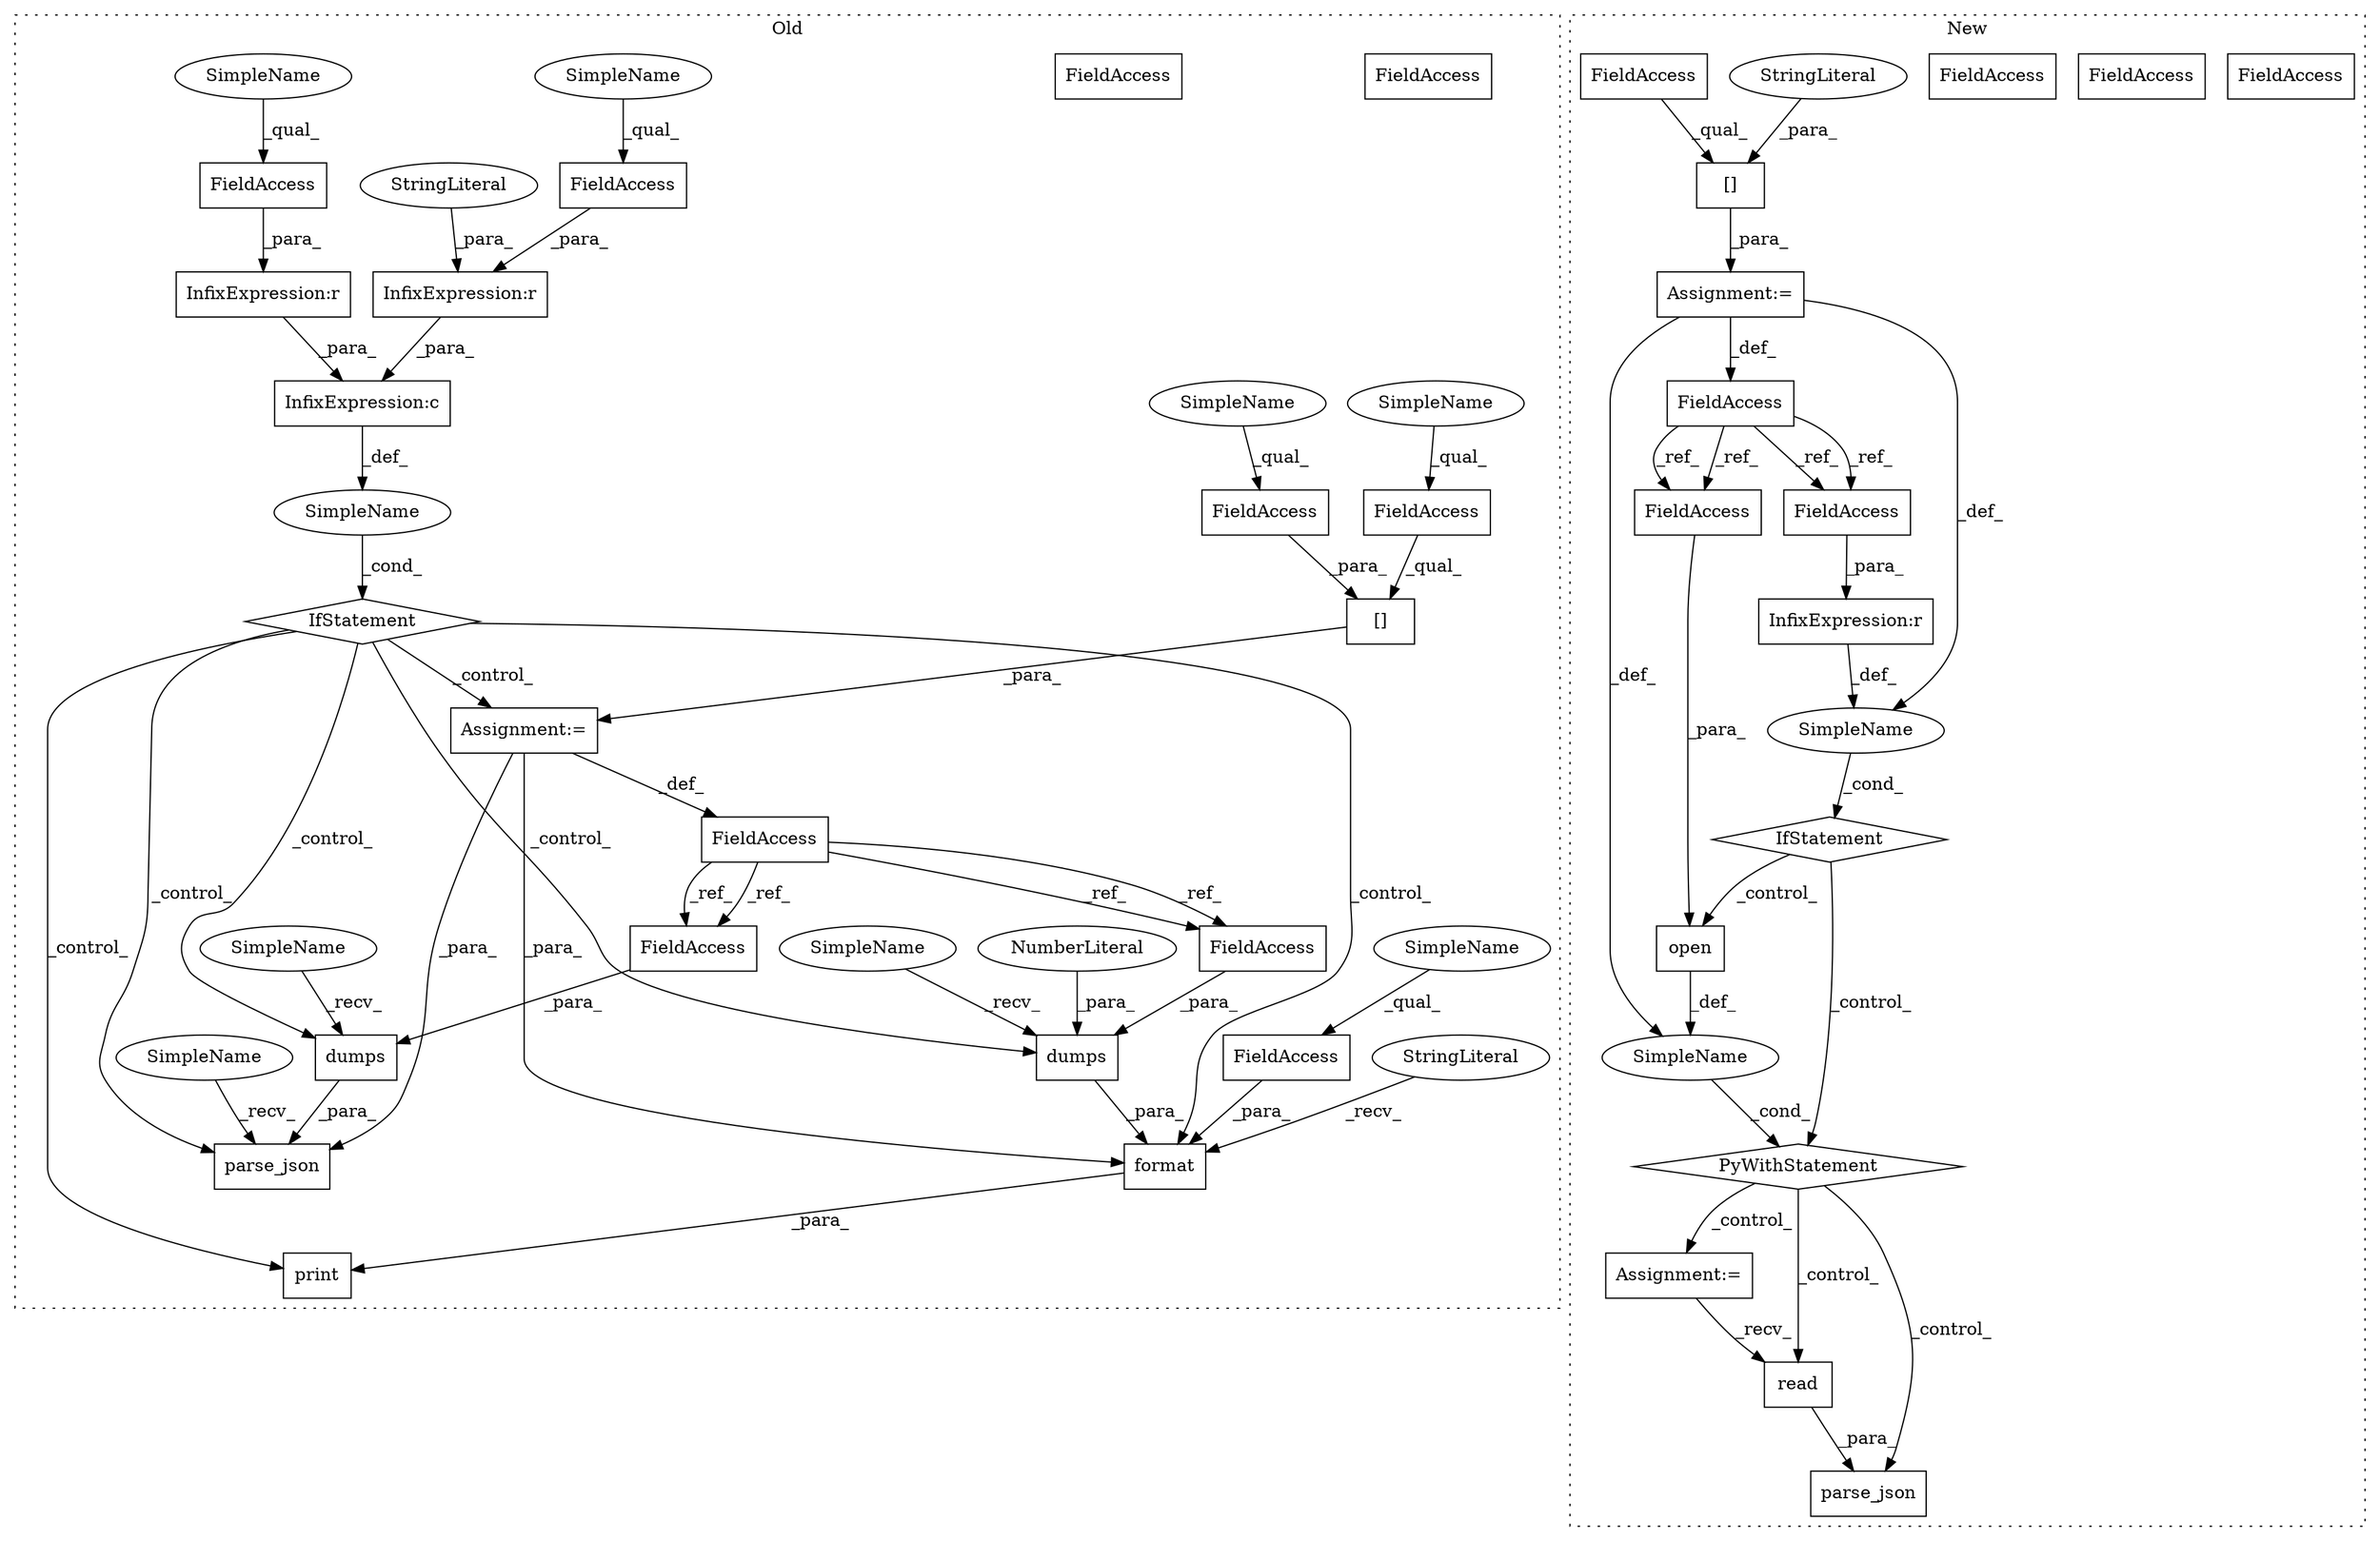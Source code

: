 digraph G {
subgraph cluster0 {
1 [label="dumps" a="32" s="38692,38706" l="6,1" shape="box"];
6 [label="print" a="32" s="38608,38708" l="6,1" shape="box"];
7 [label="NumberLiteral" a="34" s="38705" l="1" shape="ellipse"];
8 [label="Assignment:=" a="7" s="38518" l="1" shape="box"];
9 [label="[]" a="2" s="38519,38549" l="16,1" shape="box"];
11 [label="InfixExpression:r" a="27" s="38493" l="4" shape="box"];
12 [label="InfixExpression:r" a="27" s="38465" l="4" shape="box"];
13 [label="InfixExpression:c" a="27" s="38474" l="4" shape="box"];
15 [label="FieldAccess" a="22" s="38451" l="14" shape="box"];
16 [label="FieldAccess" a="22" s="38535" l="14" shape="box"];
18 [label="FieldAccess" a="22" s="38672" l="14" shape="box"];
19 [label="FieldAccess" a="22" s="38698" l="6" shape="box"];
20 [label="FieldAccess" a="22" s="38512" l="6" shape="box"];
21 [label="FieldAccess" a="22" s="38479" l="14" shape="box"];
22 [label="FieldAccess" a="22" s="38519" l="15" shape="box"];
23 [label="FieldAccess" a="22" s="38590" l="6" shape="box"];
26 [label="dumps" a="32" s="38584,38596" l="6,1" shape="box"];
27 [label="format" a="32" s="38665,38707" l="7,1" shape="box"];
28 [label="IfStatement" a="25" s="38446,38500" l="4,2" shape="diamond"];
31 [label="SimpleName" a="42" s="" l="" shape="ellipse"];
33 [label="parse_json" a="32" s="38568,38597" l="11,1" shape="box"];
38 [label="StringLiteral" a="45" s="38497" l="2" shape="ellipse"];
39 [label="StringLiteral" a="45" s="38614" l="50" shape="ellipse"];
43 [label="SimpleName" a="42" s="38672" l="7" shape="ellipse"];
44 [label="SimpleName" a="42" s="38560" l="7" shape="ellipse"];
45 [label="SimpleName" a="42" s="38479" l="7" shape="ellipse"];
46 [label="SimpleName" a="42" s="38519" l="7" shape="ellipse"];
47 [label="SimpleName" a="42" s="38451" l="7" shape="ellipse"];
48 [label="SimpleName" a="42" s="38535" l="7" shape="ellipse"];
49 [label="FieldAccess" a="22" s="38698" l="6" shape="box"];
50 [label="FieldAccess" a="22" s="38590" l="6" shape="box"];
51 [label="SimpleName" a="42" s="38579" l="4" shape="ellipse"];
52 [label="SimpleName" a="42" s="38687" l="4" shape="ellipse"];
label = "Old";
style="dotted";
}
subgraph cluster1 {
2 [label="open" a="32" s="38377,38388" l="5,1" shape="box"];
3 [label="PyWithStatement" a="104" s="38367,38389" l="10,2" shape="diamond"];
4 [label="SimpleName" a="42" s="" l="" shape="ellipse"];
5 [label="Assignment:=" a="7" s="38410" l="1" shape="box"];
10 [label="InfixExpression:r" a="27" s="38347" l="4" shape="box"];
14 [label="read" a="32" s="38444" l="6" shape="box"];
17 [label="FieldAccess" a="22" s="38382" l="6" shape="box"];
24 [label="FieldAccess" a="22" s="38341" l="6" shape="box"];
25 [label="FieldAccess" a="22" s="38073" l="6" shape="box"];
29 [label="IfStatement" a="25" s="38337,38355" l="4,2" shape="diamond"];
30 [label="SimpleName" a="42" s="" l="" shape="ellipse"];
32 [label="parse_json" a="32" s="38431,38450" l="11,1" shape="box"];
34 [label="Assignment:=" a="7" s="38079" l="1" shape="box"];
35 [label="[]" a="2" s="38080,38095" l="5,1" shape="box"];
36 [label="FieldAccess" a="22" s="38080" l="4" shape="box"];
37 [label="StringLiteral" a="45" s="38085" l="10" shape="ellipse"];
40 [label="FieldAccess" a="22" s="38080" l="4" shape="box"];
41 [label="FieldAccess" a="22" s="38382" l="6" shape="box"];
42 [label="FieldAccess" a="22" s="38341" l="6" shape="box"];
label = "New";
style="dotted";
}
1 -> 27 [label="_para_"];
2 -> 4 [label="_def_"];
3 -> 32 [label="_control_"];
3 -> 5 [label="_control_"];
3 -> 14 [label="_control_"];
4 -> 3 [label="_cond_"];
5 -> 14 [label="_recv_"];
7 -> 1 [label="_para_"];
8 -> 33 [label="_para_"];
8 -> 20 [label="_def_"];
8 -> 27 [label="_para_"];
9 -> 8 [label="_para_"];
10 -> 30 [label="_def_"];
11 -> 13 [label="_para_"];
12 -> 13 [label="_para_"];
13 -> 31 [label="_def_"];
14 -> 32 [label="_para_"];
15 -> 12 [label="_para_"];
16 -> 9 [label="_para_"];
18 -> 27 [label="_para_"];
20 -> 50 [label="_ref_"];
20 -> 49 [label="_ref_"];
20 -> 50 [label="_ref_"];
20 -> 49 [label="_ref_"];
21 -> 11 [label="_para_"];
22 -> 9 [label="_qual_"];
25 -> 41 [label="_ref_"];
25 -> 41 [label="_ref_"];
25 -> 42 [label="_ref_"];
25 -> 42 [label="_ref_"];
26 -> 33 [label="_para_"];
27 -> 6 [label="_para_"];
28 -> 33 [label="_control_"];
28 -> 8 [label="_control_"];
28 -> 1 [label="_control_"];
28 -> 26 [label="_control_"];
28 -> 27 [label="_control_"];
28 -> 6 [label="_control_"];
29 -> 3 [label="_control_"];
29 -> 2 [label="_control_"];
30 -> 29 [label="_cond_"];
31 -> 28 [label="_cond_"];
34 -> 30 [label="_def_"];
34 -> 25 [label="_def_"];
34 -> 4 [label="_def_"];
35 -> 34 [label="_para_"];
37 -> 35 [label="_para_"];
38 -> 11 [label="_para_"];
39 -> 27 [label="_recv_"];
40 -> 35 [label="_qual_"];
41 -> 2 [label="_para_"];
42 -> 10 [label="_para_"];
43 -> 18 [label="_qual_"];
44 -> 33 [label="_recv_"];
45 -> 21 [label="_qual_"];
46 -> 22 [label="_qual_"];
47 -> 15 [label="_qual_"];
48 -> 16 [label="_qual_"];
49 -> 1 [label="_para_"];
50 -> 26 [label="_para_"];
51 -> 26 [label="_recv_"];
52 -> 1 [label="_recv_"];
}